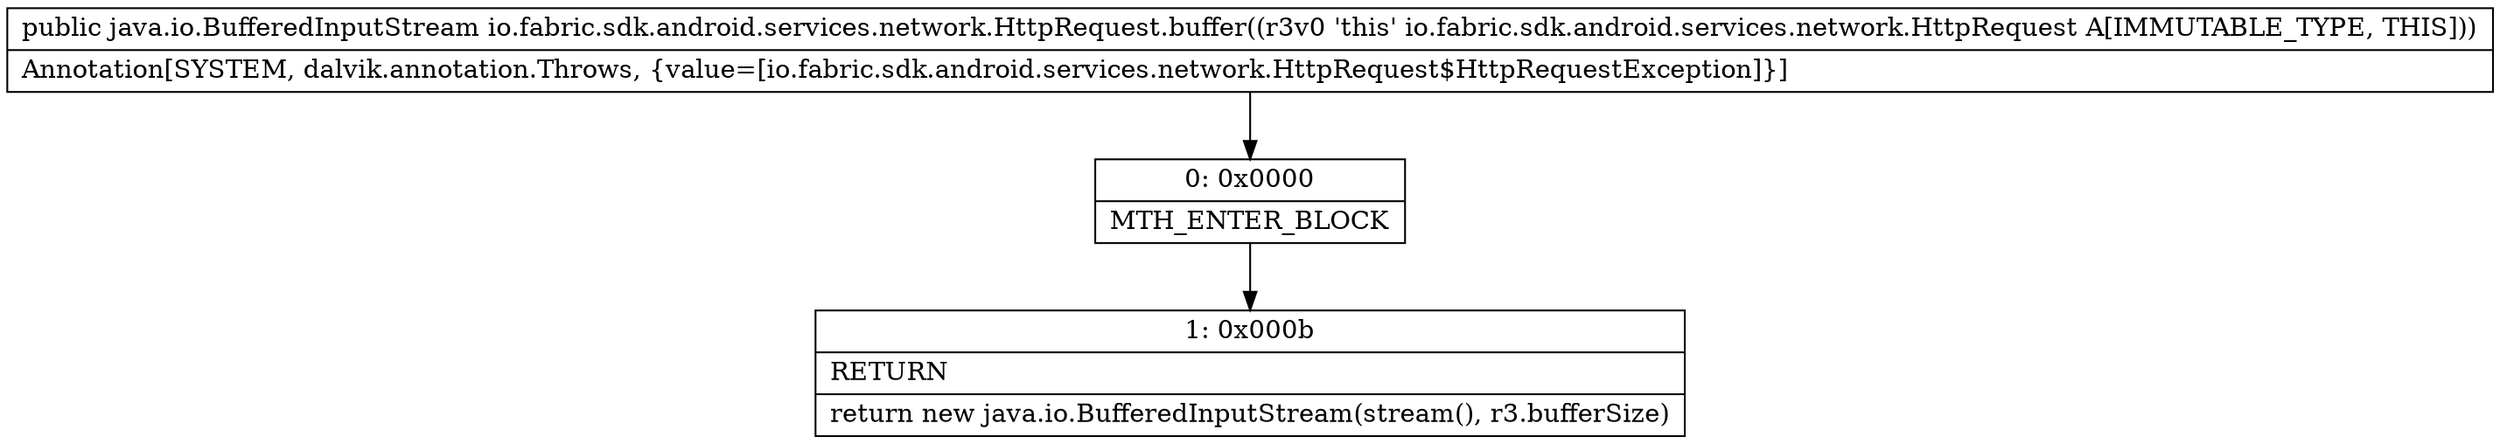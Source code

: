 digraph "CFG forio.fabric.sdk.android.services.network.HttpRequest.buffer()Ljava\/io\/BufferedInputStream;" {
Node_0 [shape=record,label="{0\:\ 0x0000|MTH_ENTER_BLOCK\l}"];
Node_1 [shape=record,label="{1\:\ 0x000b|RETURN\l|return new java.io.BufferedInputStream(stream(), r3.bufferSize)\l}"];
MethodNode[shape=record,label="{public java.io.BufferedInputStream io.fabric.sdk.android.services.network.HttpRequest.buffer((r3v0 'this' io.fabric.sdk.android.services.network.HttpRequest A[IMMUTABLE_TYPE, THIS]))  | Annotation[SYSTEM, dalvik.annotation.Throws, \{value=[io.fabric.sdk.android.services.network.HttpRequest$HttpRequestException]\}]\l}"];
MethodNode -> Node_0;
Node_0 -> Node_1;
}

